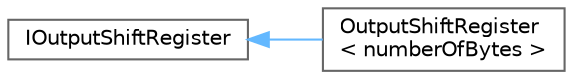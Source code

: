 digraph "Graphical Class Hierarchy"
{
 // LATEX_PDF_SIZE
  bgcolor="transparent";
  edge [fontname=Helvetica,fontsize=10,labelfontname=Helvetica,labelfontsize=10];
  node [fontname=Helvetica,fontsize=10,shape=box,height=0.2,width=0.4];
  rankdir="LR";
  Node0 [id="Node000000",label="IOutputShiftRegister",height=0.2,width=0.4,color="grey40", fillcolor="white", style="filled",URL="$classIOutputShiftRegister.xhtml",tooltip=" "];
  Node0 -> Node1 [id="edge5_Node000000_Node000001",dir="back",color="steelblue1",style="solid",tooltip=" "];
  Node1 [id="Node000001",label="OutputShiftRegister\l\< numberOfBytes \>",height=0.2,width=0.4,color="grey40", fillcolor="white", style="filled",URL="$classOutputShiftRegister.xhtml",tooltip=" "];
}

